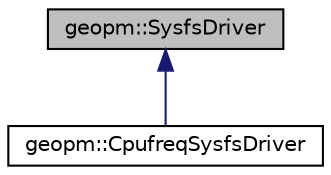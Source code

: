 digraph "geopm::SysfsDriver"
{
 // LATEX_PDF_SIZE
  edge [fontname="Helvetica",fontsize="10",labelfontname="Helvetica",labelfontsize="10"];
  node [fontname="Helvetica",fontsize="10",shape=record];
  Node1 [label="geopm::SysfsDriver",height=0.2,width=0.4,color="black", fillcolor="grey75", style="filled", fontcolor="black",tooltip="Class used to implement the SysfsIOGroup base class."];
  Node1 -> Node2 [dir="back",color="midnightblue",fontsize="10",style="solid",fontname="Helvetica"];
  Node2 [label="geopm::CpufreqSysfsDriver",height=0.2,width=0.4,color="black", fillcolor="white", style="filled",URL="$classgeopm_1_1_cpufreq_sysfs_driver.html",tooltip="Class used to implement the CpufreqSysfsDriverGroup."];
}
